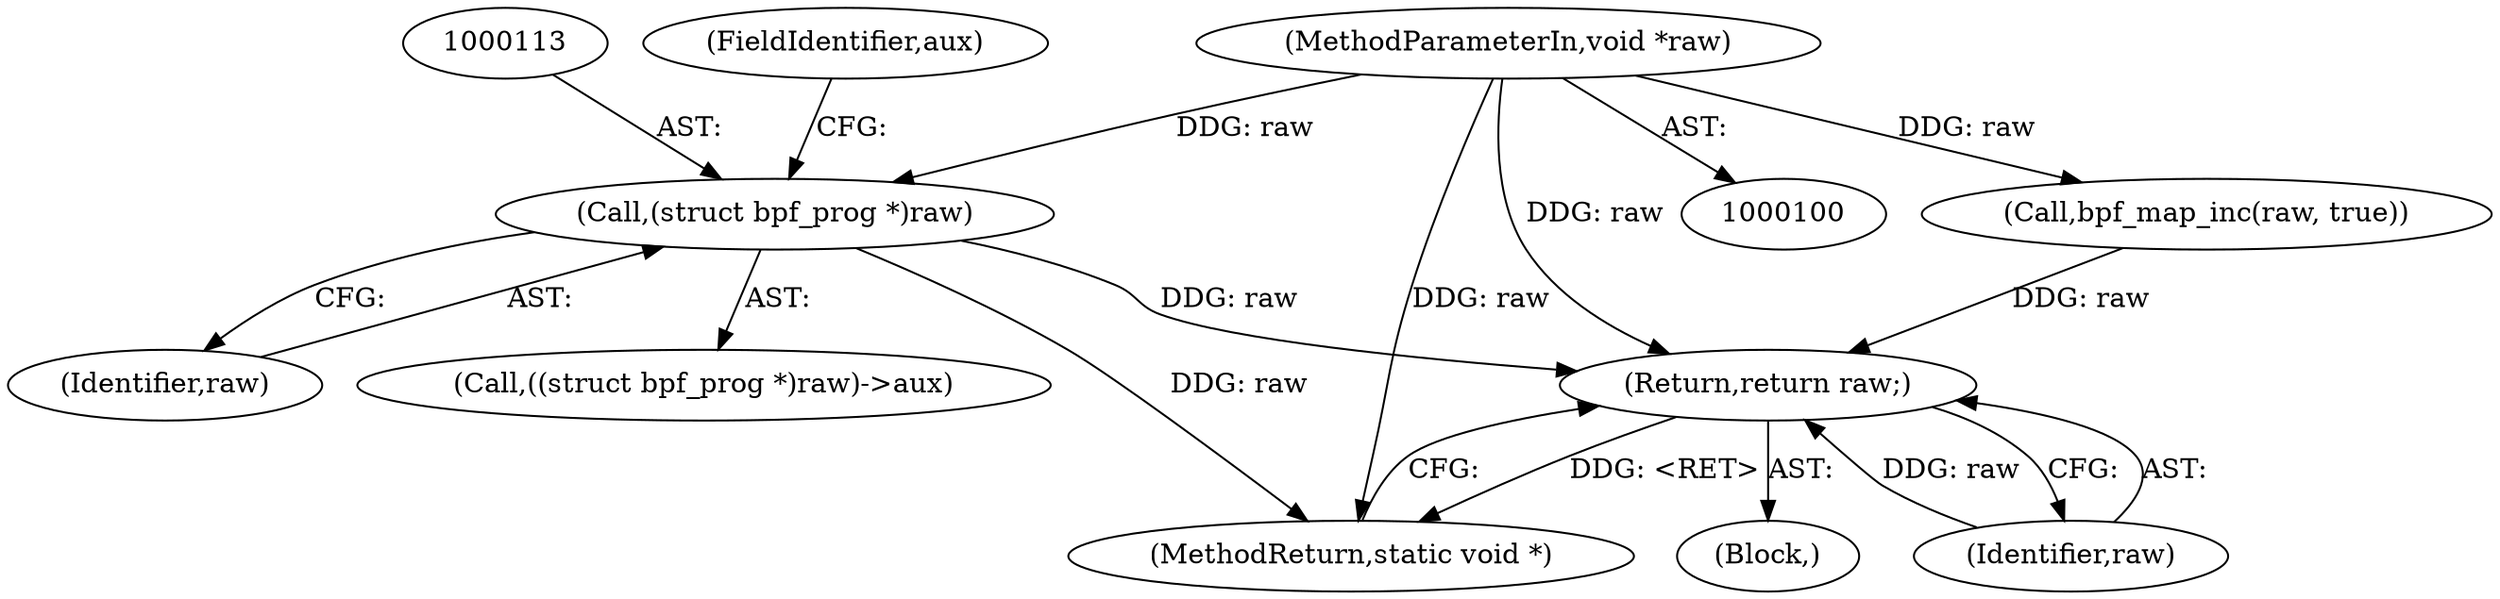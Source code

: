 digraph "1_linux_92117d8443bc5afacc8d5ba82e541946310f106e@pointer" {
"1000112" [label="(Call,(struct bpf_prog *)raw)"];
"1000101" [label="(MethodParameterIn,void *raw)"];
"1000127" [label="(Return,return raw;)"];
"1000115" [label="(FieldIdentifier,aux)"];
"1000119" [label="(Call,bpf_map_inc(raw, true))"];
"1000114" [label="(Identifier,raw)"];
"1000103" [label="(Block,)"];
"1000128" [label="(Identifier,raw)"];
"1000112" [label="(Call,(struct bpf_prog *)raw)"];
"1000111" [label="(Call,((struct bpf_prog *)raw)->aux)"];
"1000101" [label="(MethodParameterIn,void *raw)"];
"1000129" [label="(MethodReturn,static void *)"];
"1000127" [label="(Return,return raw;)"];
"1000112" -> "1000111"  [label="AST: "];
"1000112" -> "1000114"  [label="CFG: "];
"1000113" -> "1000112"  [label="AST: "];
"1000114" -> "1000112"  [label="AST: "];
"1000115" -> "1000112"  [label="CFG: "];
"1000112" -> "1000129"  [label="DDG: raw"];
"1000101" -> "1000112"  [label="DDG: raw"];
"1000112" -> "1000127"  [label="DDG: raw"];
"1000101" -> "1000100"  [label="AST: "];
"1000101" -> "1000129"  [label="DDG: raw"];
"1000101" -> "1000119"  [label="DDG: raw"];
"1000101" -> "1000127"  [label="DDG: raw"];
"1000127" -> "1000103"  [label="AST: "];
"1000127" -> "1000128"  [label="CFG: "];
"1000128" -> "1000127"  [label="AST: "];
"1000129" -> "1000127"  [label="CFG: "];
"1000127" -> "1000129"  [label="DDG: <RET>"];
"1000128" -> "1000127"  [label="DDG: raw"];
"1000119" -> "1000127"  [label="DDG: raw"];
}
